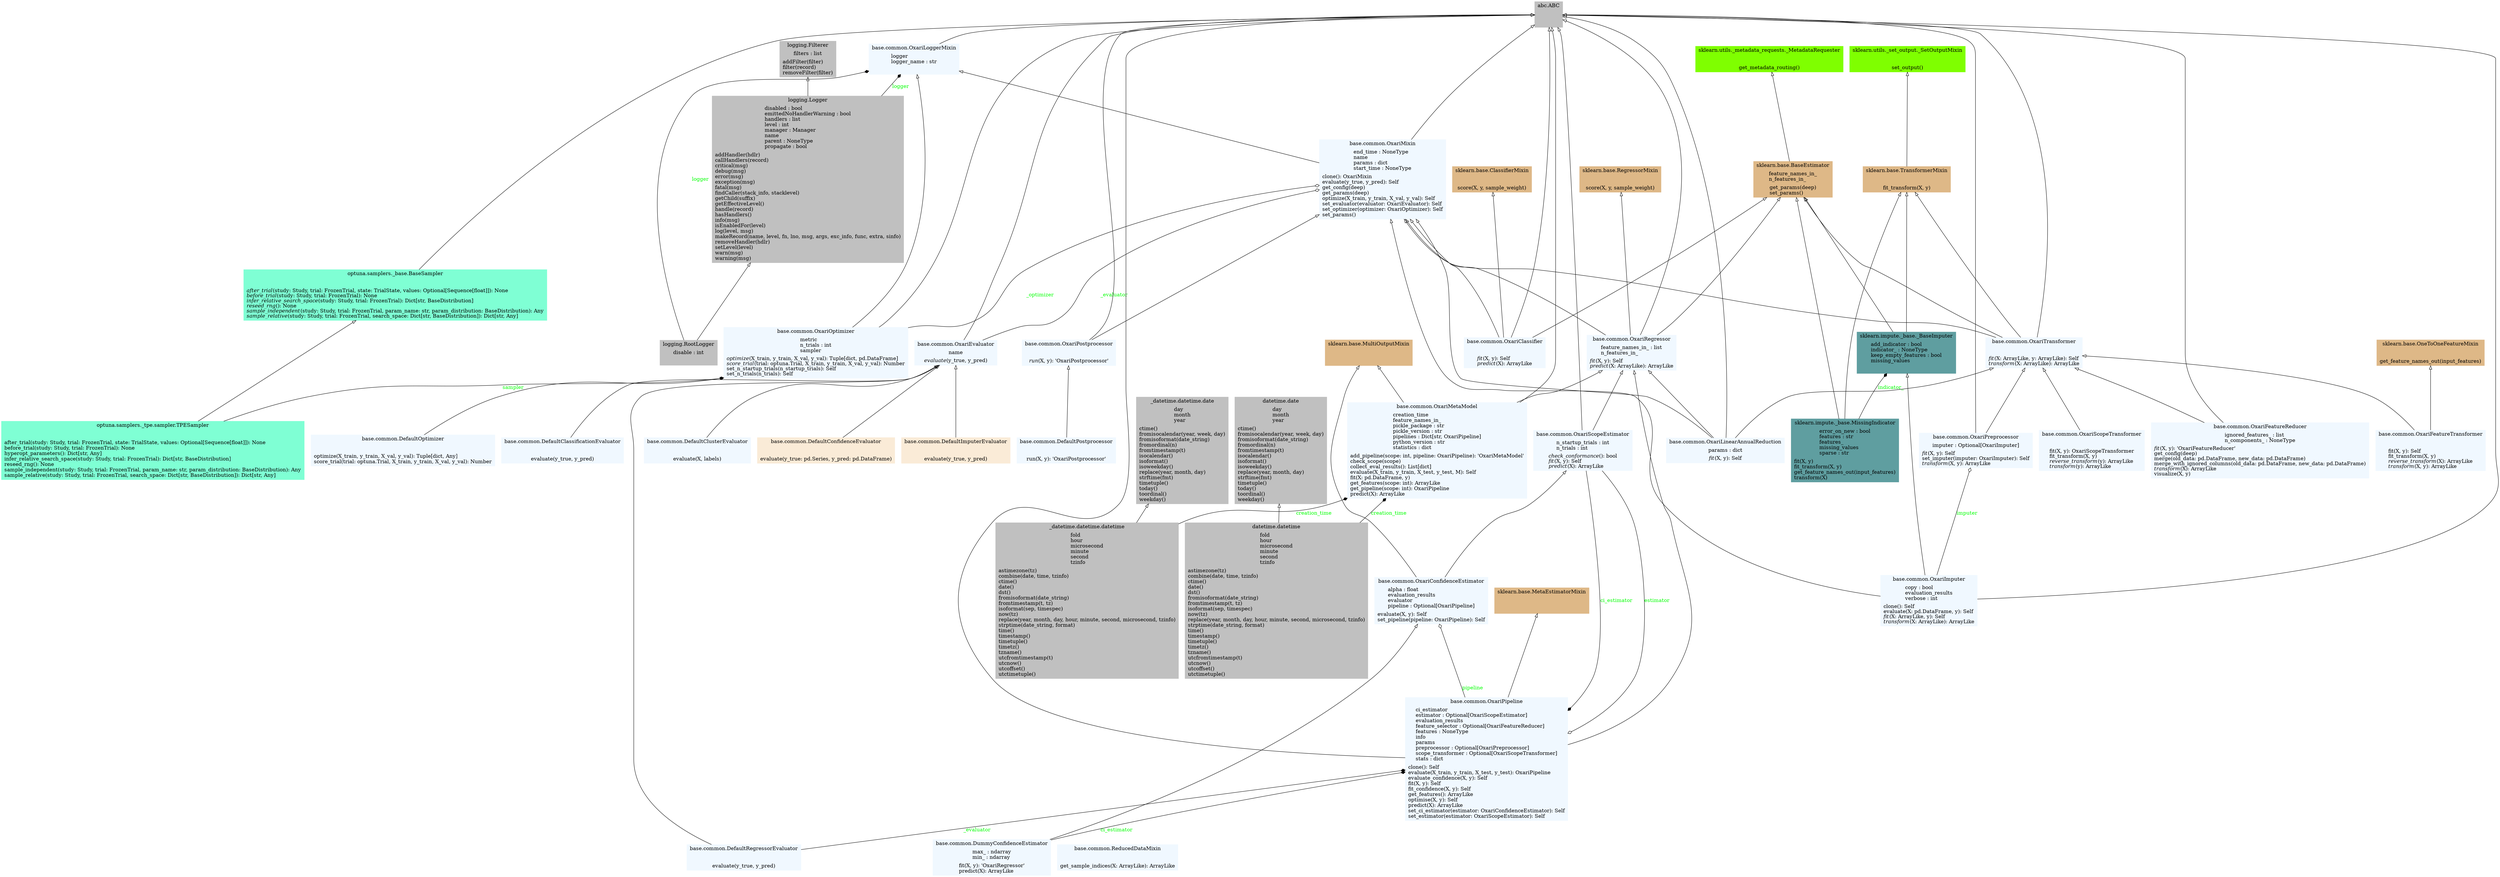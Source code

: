digraph "classes" {
rankdir=BT
charset="utf-8"
"_datetime.datetime.date" [color="grey", fontcolor="black", label=<{_datetime.datetime.date|day<br ALIGN="LEFT"/>month<br ALIGN="LEFT"/>year<br ALIGN="LEFT"/>|ctime()<br ALIGN="LEFT"/>fromisocalendar(year, week, day)<br ALIGN="LEFT"/>fromisoformat(date_string)<br ALIGN="LEFT"/>fromordinal(n)<br ALIGN="LEFT"/>fromtimestamp(t)<br ALIGN="LEFT"/>isocalendar()<br ALIGN="LEFT"/>isoformat()<br ALIGN="LEFT"/>isoweekday()<br ALIGN="LEFT"/>replace(year, month, day)<br ALIGN="LEFT"/>strftime(fmt)<br ALIGN="LEFT"/>timetuple()<br ALIGN="LEFT"/>today()<br ALIGN="LEFT"/>toordinal()<br ALIGN="LEFT"/>weekday()<br ALIGN="LEFT"/>}>, shape="record", style="filled"];
"_datetime.datetime.datetime" [color="grey", fontcolor="black", label=<{_datetime.datetime.datetime|fold<br ALIGN="LEFT"/>hour<br ALIGN="LEFT"/>microsecond<br ALIGN="LEFT"/>minute<br ALIGN="LEFT"/>second<br ALIGN="LEFT"/>tzinfo<br ALIGN="LEFT"/>|astimezone(tz)<br ALIGN="LEFT"/>combine(date, time, tzinfo)<br ALIGN="LEFT"/>ctime()<br ALIGN="LEFT"/>date()<br ALIGN="LEFT"/>dst()<br ALIGN="LEFT"/>fromisoformat(date_string)<br ALIGN="LEFT"/>fromtimestamp(t, tz)<br ALIGN="LEFT"/>isoformat(sep, timespec)<br ALIGN="LEFT"/>now(tz)<br ALIGN="LEFT"/>replace(year, month, day, hour, minute, second, microsecond, tzinfo)<br ALIGN="LEFT"/>strptime(date_string, format)<br ALIGN="LEFT"/>time()<br ALIGN="LEFT"/>timestamp()<br ALIGN="LEFT"/>timetuple()<br ALIGN="LEFT"/>timetz()<br ALIGN="LEFT"/>tzname()<br ALIGN="LEFT"/>utcfromtimestamp(t)<br ALIGN="LEFT"/>utcnow()<br ALIGN="LEFT"/>utcoffset()<br ALIGN="LEFT"/>utctimetuple()<br ALIGN="LEFT"/>}>, shape="record", style="filled"];
"abc.ABC" [color="grey", fontcolor="black", label=<{abc.ABC|<br ALIGN="LEFT"/>|}>, shape="record", style="filled"];
"base.common.DefaultClassificationEvaluator" [color="aliceblue", fontcolor="black", label=<{base.common.DefaultClassificationEvaluator|<br ALIGN="LEFT"/>|evaluate(y_true, y_pred)<br ALIGN="LEFT"/>}>, shape="record", style="filled"];
"base.common.DefaultClusterEvaluator" [color="aliceblue", fontcolor="black", label=<{base.common.DefaultClusterEvaluator|<br ALIGN="LEFT"/>|evaluate(X, labels)<br ALIGN="LEFT"/>}>, shape="record", style="filled"];
"base.common.OxariConfidenceEstimator.DefaultConfidenceEvaluator" [color="antiquewhite", fontcolor="black", label=<{base.common.DefaultConfidenceEvaluator|<br ALIGN="LEFT"/>|evaluate(y_true: pd.Series, y_pred: pd.DataFrame)<br ALIGN="LEFT"/>}>, shape="record", style="filled"];
"base.common.OxariImputer.DefaultImputerEvaluator" [color="antiquewhite", fontcolor="black", label=<{base.common.DefaultImputerEvaluator|<br ALIGN="LEFT"/>|evaluate(y_true, y_pred)<br ALIGN="LEFT"/>}>, shape="record", style="filled"];
"base.common.DefaultOptimizer" [color="aliceblue", fontcolor="black", label=<{base.common.DefaultOptimizer|<br ALIGN="LEFT"/>|optimize(X_train, y_train, X_val, y_val): Tuple[dict, Any]<br ALIGN="LEFT"/>score_trial(trial: optuna.Trial, X_train, y_train, X_val, y_val): Number<br ALIGN="LEFT"/>}>, shape="record", style="filled"];
"base.common.DefaultPostprocessor" [color="aliceblue", fontcolor="black", label=<{base.common.DefaultPostprocessor|<br ALIGN="LEFT"/>|run(X, y): 'OxariPostprocessor'<br ALIGN="LEFT"/>}>, shape="record", style="filled"];
"base.common.DefaultRegressorEvaluator" [color="aliceblue", fontcolor="black", label=<{base.common.DefaultRegressorEvaluator|<br ALIGN="LEFT"/>|evaluate(y_true, y_pred)<br ALIGN="LEFT"/>}>, shape="record", style="filled"];
"base.common.DummyConfidenceEstimator" [color="aliceblue", fontcolor="black", label=<{base.common.DummyConfidenceEstimator|max_ : ndarray<br ALIGN="LEFT"/>min_ : ndarray<br ALIGN="LEFT"/>|fit(X, y): 'OxariRegressor'<br ALIGN="LEFT"/>predict(X): ArrayLike<br ALIGN="LEFT"/>}>, shape="record", style="filled"];
"base.common.OxariClassifier" [color="aliceblue", fontcolor="black", label=<{base.common.OxariClassifier|<br ALIGN="LEFT"/>|<I>fit</I>(X, y): Self<br ALIGN="LEFT"/><I>predict</I>(X): ArrayLike<br ALIGN="LEFT"/>}>, shape="record", style="filled"];
"base.common.OxariConfidenceEstimator" [color="aliceblue", fontcolor="black", label=<{base.common.OxariConfidenceEstimator|alpha : float<br ALIGN="LEFT"/>evaluation_results<br ALIGN="LEFT"/>evaluator<br ALIGN="LEFT"/>pipeline : Optional[OxariPipeline]<br ALIGN="LEFT"/>|evaluate(X, y): Self<br ALIGN="LEFT"/>set_pipeline(pipeline: OxariPipeline): Self<br ALIGN="LEFT"/>}>, shape="record", style="filled"];
"base.common.OxariEvaluator" [color="aliceblue", fontcolor="black", label=<{base.common.OxariEvaluator|name<br ALIGN="LEFT"/>|<I>evaluate</I>(y_true, y_pred)<br ALIGN="LEFT"/>}>, shape="record", style="filled"];
"base.common.OxariFeatureReducer" [color="aliceblue", fontcolor="black", label=<{base.common.OxariFeatureReducer|ignored_features_ : list<br ALIGN="LEFT"/>n_components_ : NoneType<br ALIGN="LEFT"/>|<I>fit</I>(X, y): 'OxariFeatureReducer'<br ALIGN="LEFT"/>get_config(deep)<br ALIGN="LEFT"/>merge(old_data: pd.DataFrame, new_data: pd.DataFrame)<br ALIGN="LEFT"/>merge_with_ignored_columns(old_data: pd.DataFrame, new_data: pd.DataFrame)<br ALIGN="LEFT"/><I>transform</I>(X): ArrayLike<br ALIGN="LEFT"/>visualize(X, y)<br ALIGN="LEFT"/>}>, shape="record", style="filled"];
"base.common.OxariFeatureTransformer" [color="aliceblue", fontcolor="black", label=<{base.common.OxariFeatureTransformer|<br ALIGN="LEFT"/>|fit(X, y): Self<br ALIGN="LEFT"/>fit_transform(X, y)<br ALIGN="LEFT"/><I>reverse_transform</I>(X): ArrayLike<br ALIGN="LEFT"/><I>transform</I>(X, y): ArrayLike<br ALIGN="LEFT"/>}>, shape="record", style="filled"];
"base.common.OxariImputer" [color="aliceblue", fontcolor="black", label=<{base.common.OxariImputer|copy : bool<br ALIGN="LEFT"/>evaluation_results<br ALIGN="LEFT"/>verbose : int<br ALIGN="LEFT"/>|clone(): Self<br ALIGN="LEFT"/>evaluate(X: pd.DataFrame, y): Self<br ALIGN="LEFT"/><I>fit</I>(X: ArrayLike, y): Self<br ALIGN="LEFT"/><I>transform</I>(X: ArrayLike): ArrayLike<br ALIGN="LEFT"/>}>, shape="record", style="filled"];
"base.common.OxariLinearAnnualReduction" [color="aliceblue", fontcolor="black", label=<{base.common.OxariLinearAnnualReduction|params : dict<br ALIGN="LEFT"/>|<I>fit</I>(X, y): Self<br ALIGN="LEFT"/>}>, shape="record", style="filled"];
"base.common.OxariLoggerMixin" [color="aliceblue", fontcolor="black", label=<{base.common.OxariLoggerMixin|logger<br ALIGN="LEFT"/>logger_name : str<br ALIGN="LEFT"/>|}>, shape="record", style="filled"];
"base.common.OxariMetaModel" [color="aliceblue", fontcolor="black", label=<{base.common.OxariMetaModel|creation_time<br ALIGN="LEFT"/>feature_names_in_<br ALIGN="LEFT"/>pickle_package : str<br ALIGN="LEFT"/>pickle_version : str<br ALIGN="LEFT"/>pipelines : Dict[str, OxariPipeline]<br ALIGN="LEFT"/>python_version : str<br ALIGN="LEFT"/>statistics : dict<br ALIGN="LEFT"/>|add_pipeline(scope: int, pipeline: OxariPipeline): 'OxariMetaModel'<br ALIGN="LEFT"/>check_scope(scope)<br ALIGN="LEFT"/>collect_eval_results(): List[dict]<br ALIGN="LEFT"/>evaluate(X_train, y_train, X_test, y_test, M): Self<br ALIGN="LEFT"/>fit(X: pd.DataFrame, y)<br ALIGN="LEFT"/>get_features(scope: int): ArrayLike<br ALIGN="LEFT"/>get_pipeline(scope: int): OxariPipeline<br ALIGN="LEFT"/>predict(X): ArrayLike<br ALIGN="LEFT"/>}>, shape="record", style="filled"];
"base.common.OxariMixin" [color="aliceblue", fontcolor="black", label=<{base.common.OxariMixin|end_time : NoneType<br ALIGN="LEFT"/>name<br ALIGN="LEFT"/>params : dict<br ALIGN="LEFT"/>start_time : NoneType<br ALIGN="LEFT"/>|clone(): OxariMixin<br ALIGN="LEFT"/>evaluate(y_true, y_pred): Self<br ALIGN="LEFT"/>get_config(deep)<br ALIGN="LEFT"/>get_params(deep)<br ALIGN="LEFT"/>optimize(X_train, y_train, X_val, y_val): Self<br ALIGN="LEFT"/>set_evaluator(evaluator: OxariEvaluator): Self<br ALIGN="LEFT"/>set_optimizer(optimizer: OxariOptimizer): Self<br ALIGN="LEFT"/>set_params()<br ALIGN="LEFT"/>}>, shape="record", style="filled"];
"base.common.OxariOptimizer" [color="aliceblue", fontcolor="black", label=<{base.common.OxariOptimizer|metric<br ALIGN="LEFT"/>n_trials : int<br ALIGN="LEFT"/>sampler<br ALIGN="LEFT"/>|<I>optimize</I>(X_train, y_train, X_val, y_val): Tuple[dict, pd.DataFrame]<br ALIGN="LEFT"/><I>score_trial</I>(trial: optuna.Trial, X_train, y_train, X_val, y_val): Number<br ALIGN="LEFT"/>set_n_startup_trials(n_startup_trials): Self<br ALIGN="LEFT"/>set_n_trials(n_trials): Self<br ALIGN="LEFT"/>}>, shape="record", style="filled"];
"base.common.OxariPipeline" [color="aliceblue", fontcolor="black", label=<{base.common.OxariPipeline|ci_estimator<br ALIGN="LEFT"/>estimator : Optional[OxariScopeEstimator]<br ALIGN="LEFT"/>evaluation_results<br ALIGN="LEFT"/>feature_selector : Optional[OxariFeatureReducer]<br ALIGN="LEFT"/>features : NoneType<br ALIGN="LEFT"/>info<br ALIGN="LEFT"/>params<br ALIGN="LEFT"/>preprocessor : Optional[OxariPreprocessor]<br ALIGN="LEFT"/>scope_transformer : Optional[OxariScopeTransformer]<br ALIGN="LEFT"/>stats : dict<br ALIGN="LEFT"/>|clone(): Self<br ALIGN="LEFT"/>evaluate(X_train, y_train, X_test, y_test): OxariPipeline<br ALIGN="LEFT"/>evaluate_confidence(X, y): Self<br ALIGN="LEFT"/>fit(X, y): Self<br ALIGN="LEFT"/>fit_confidence(X, y): Self<br ALIGN="LEFT"/>get_features(): ArrayLike<br ALIGN="LEFT"/>optimise(X, y): Self<br ALIGN="LEFT"/>predict(X): ArrayLike<br ALIGN="LEFT"/>set_ci_estimator(estimator: OxariConfidenceEstimator): Self<br ALIGN="LEFT"/>set_estimator(estimator: OxariScopeEstimator): Self<br ALIGN="LEFT"/>}>, shape="record", style="filled"];
"base.common.OxariPostprocessor" [color="aliceblue", fontcolor="black", label=<{base.common.OxariPostprocessor|<br ALIGN="LEFT"/>|<I>run</I>(X, y): 'OxariPostprocessor'<br ALIGN="LEFT"/>}>, shape="record", style="filled"];
"base.common.OxariPreprocessor" [color="aliceblue", fontcolor="black", label=<{base.common.OxariPreprocessor|imputer : Optional[OxariImputer]<br ALIGN="LEFT"/>|<I>fit</I>(X, y): Self<br ALIGN="LEFT"/>set_imputer(imputer: OxariImputer): Self<br ALIGN="LEFT"/><I>transform</I>(X, y): ArrayLike<br ALIGN="LEFT"/>}>, shape="record", style="filled"];
"base.common.OxariRegressor" [color="aliceblue", fontcolor="black", label=<{base.common.OxariRegressor|feature_names_in_ : list<br ALIGN="LEFT"/>n_features_in_<br ALIGN="LEFT"/>|<I>fit</I>(X, y): Self<br ALIGN="LEFT"/><I>predict</I>(X: ArrayLike): ArrayLike<br ALIGN="LEFT"/>}>, shape="record", style="filled"];
"base.common.OxariScopeEstimator" [color="aliceblue", fontcolor="black", label=<{base.common.OxariScopeEstimator|n_startup_trials : int<br ALIGN="LEFT"/>n_trials : int<br ALIGN="LEFT"/>|<I>check_conformance</I>(): bool<br ALIGN="LEFT"/><I>fit</I>(X, y): Self<br ALIGN="LEFT"/><I>predict</I>(X): ArrayLike<br ALIGN="LEFT"/>}>, shape="record", style="filled"];
"base.common.OxariScopeTransformer" [color="aliceblue", fontcolor="black", label=<{base.common.OxariScopeTransformer|<br ALIGN="LEFT"/>|fit(X, y): OxariScopeTransformer<br ALIGN="LEFT"/>fit_transform(X, y)<br ALIGN="LEFT"/><I>reverse_transform</I>(y): ArrayLike<br ALIGN="LEFT"/><I>transform</I>(y): ArrayLike<br ALIGN="LEFT"/>}>, shape="record", style="filled"];
"base.common.OxariTransformer" [color="aliceblue", fontcolor="black", label=<{base.common.OxariTransformer|<br ALIGN="LEFT"/>|<I>fit</I>(X: ArrayLike, y: ArrayLike): Self<br ALIGN="LEFT"/><I>transform</I>(X: ArrayLike): ArrayLike<br ALIGN="LEFT"/>}>, shape="record", style="filled"];
"base.common.ReducedDataMixin" [color="aliceblue", fontcolor="black", label=<{base.common.ReducedDataMixin|<br ALIGN="LEFT"/>|get_sample_indices(X: ArrayLike): ArrayLike<br ALIGN="LEFT"/>}>, shape="record", style="filled"];
"datetime.date" [color="grey", fontcolor="black", label=<{datetime.date|day<br ALIGN="LEFT"/>month<br ALIGN="LEFT"/>year<br ALIGN="LEFT"/>|ctime()<br ALIGN="LEFT"/>fromisocalendar(year, week, day)<br ALIGN="LEFT"/>fromisoformat(date_string)<br ALIGN="LEFT"/>fromordinal(n)<br ALIGN="LEFT"/>fromtimestamp(t)<br ALIGN="LEFT"/>isocalendar()<br ALIGN="LEFT"/>isoformat()<br ALIGN="LEFT"/>isoweekday()<br ALIGN="LEFT"/>replace(year, month, day)<br ALIGN="LEFT"/>strftime(fmt)<br ALIGN="LEFT"/>timetuple()<br ALIGN="LEFT"/>today()<br ALIGN="LEFT"/>toordinal()<br ALIGN="LEFT"/>weekday()<br ALIGN="LEFT"/>}>, shape="record", style="filled"];
"datetime.datetime" [color="grey", fontcolor="black", label=<{datetime.datetime|fold<br ALIGN="LEFT"/>hour<br ALIGN="LEFT"/>microsecond<br ALIGN="LEFT"/>minute<br ALIGN="LEFT"/>second<br ALIGN="LEFT"/>tzinfo<br ALIGN="LEFT"/>|astimezone(tz)<br ALIGN="LEFT"/>combine(date, time, tzinfo)<br ALIGN="LEFT"/>ctime()<br ALIGN="LEFT"/>date()<br ALIGN="LEFT"/>dst()<br ALIGN="LEFT"/>fromisoformat(date_string)<br ALIGN="LEFT"/>fromtimestamp(t, tz)<br ALIGN="LEFT"/>isoformat(sep, timespec)<br ALIGN="LEFT"/>now(tz)<br ALIGN="LEFT"/>replace(year, month, day, hour, minute, second, microsecond, tzinfo)<br ALIGN="LEFT"/>strptime(date_string, format)<br ALIGN="LEFT"/>time()<br ALIGN="LEFT"/>timestamp()<br ALIGN="LEFT"/>timetuple()<br ALIGN="LEFT"/>timetz()<br ALIGN="LEFT"/>tzname()<br ALIGN="LEFT"/>utcfromtimestamp(t)<br ALIGN="LEFT"/>utcnow()<br ALIGN="LEFT"/>utcoffset()<br ALIGN="LEFT"/>utctimetuple()<br ALIGN="LEFT"/>}>, shape="record", style="filled"];
"logging.Filterer" [color="grey", fontcolor="black", label=<{logging.Filterer|filters : list<br ALIGN="LEFT"/>|addFilter(filter)<br ALIGN="LEFT"/>filter(record)<br ALIGN="LEFT"/>removeFilter(filter)<br ALIGN="LEFT"/>}>, shape="record", style="filled"];
"logging.Logger" [color="grey", fontcolor="black", label=<{logging.Logger|disabled : bool<br ALIGN="LEFT"/>emittedNoHandlerWarning : bool<br ALIGN="LEFT"/>handlers : list<br ALIGN="LEFT"/>level : int<br ALIGN="LEFT"/>manager : Manager<br ALIGN="LEFT"/>name<br ALIGN="LEFT"/>parent : NoneType<br ALIGN="LEFT"/>propagate : bool<br ALIGN="LEFT"/>|addHandler(hdlr)<br ALIGN="LEFT"/>callHandlers(record)<br ALIGN="LEFT"/>critical(msg)<br ALIGN="LEFT"/>debug(msg)<br ALIGN="LEFT"/>error(msg)<br ALIGN="LEFT"/>exception(msg)<br ALIGN="LEFT"/>fatal(msg)<br ALIGN="LEFT"/>findCaller(stack_info, stacklevel)<br ALIGN="LEFT"/>getChild(suffix)<br ALIGN="LEFT"/>getEffectiveLevel()<br ALIGN="LEFT"/>handle(record)<br ALIGN="LEFT"/>hasHandlers()<br ALIGN="LEFT"/>info(msg)<br ALIGN="LEFT"/>isEnabledFor(level)<br ALIGN="LEFT"/>log(level, msg)<br ALIGN="LEFT"/>makeRecord(name, level, fn, lno, msg, args, exc_info, func, extra, sinfo)<br ALIGN="LEFT"/>removeHandler(hdlr)<br ALIGN="LEFT"/>setLevel(level)<br ALIGN="LEFT"/>warn(msg)<br ALIGN="LEFT"/>warning(msg)<br ALIGN="LEFT"/>}>, shape="record", style="filled"];
"logging.RootLogger" [color="grey", fontcolor="black", label=<{logging.RootLogger|disable : int<br ALIGN="LEFT"/>|}>, shape="record", style="filled"];
"optuna.samplers._base.BaseSampler" [color="aquamarine", fontcolor="black", label=<{optuna.samplers._base.BaseSampler|<br ALIGN="LEFT"/>|<I>after_trial</I>(study: Study, trial: FrozenTrial, state: TrialState, values: Optional[Sequence[float]]): None<br ALIGN="LEFT"/><I>before_trial</I>(study: Study, trial: FrozenTrial): None<br ALIGN="LEFT"/><I>infer_relative_search_space</I>(study: Study, trial: FrozenTrial): Dict[str, BaseDistribution]<br ALIGN="LEFT"/><I>reseed_rng</I>(): None<br ALIGN="LEFT"/><I>sample_independent</I>(study: Study, trial: FrozenTrial, param_name: str, param_distribution: BaseDistribution): Any<br ALIGN="LEFT"/><I>sample_relative</I>(study: Study, trial: FrozenTrial, search_space: Dict[str, BaseDistribution]): Dict[str, Any]<br ALIGN="LEFT"/>}>, shape="record", style="filled"];
"optuna.samplers._tpe.sampler.TPESampler" [color="aquamarine", fontcolor="black", label=<{optuna.samplers._tpe.sampler.TPESampler|<br ALIGN="LEFT"/>|after_trial(study: Study, trial: FrozenTrial, state: TrialState, values: Optional[Sequence[float]]): None<br ALIGN="LEFT"/>before_trial(study: Study, trial: FrozenTrial): None<br ALIGN="LEFT"/>hyperopt_parameters(): Dict[str, Any]<br ALIGN="LEFT"/>infer_relative_search_space(study: Study, trial: FrozenTrial): Dict[str, BaseDistribution]<br ALIGN="LEFT"/>reseed_rng(): None<br ALIGN="LEFT"/>sample_independent(study: Study, trial: FrozenTrial, param_name: str, param_distribution: BaseDistribution): Any<br ALIGN="LEFT"/>sample_relative(study: Study, trial: FrozenTrial, search_space: Dict[str, BaseDistribution]): Dict[str, Any]<br ALIGN="LEFT"/>}>, shape="record", style="filled"];
"sklearn.base.BaseEstimator" [color="burlywood", fontcolor="black", label=<{sklearn.base.BaseEstimator|feature_names_in_<br ALIGN="LEFT"/>n_features_in_<br ALIGN="LEFT"/>|get_params(deep)<br ALIGN="LEFT"/>set_params()<br ALIGN="LEFT"/>}>, shape="record", style="filled"];
"sklearn.base.ClassifierMixin" [color="burlywood", fontcolor="black", label=<{sklearn.base.ClassifierMixin|<br ALIGN="LEFT"/>|score(X, y, sample_weight)<br ALIGN="LEFT"/>}>, shape="record", style="filled"];
"sklearn.base.MetaEstimatorMixin" [color="burlywood", fontcolor="black", label=<{sklearn.base.MetaEstimatorMixin|<br ALIGN="LEFT"/>|}>, shape="record", style="filled"];
"sklearn.base.MultiOutputMixin" [color="burlywood", fontcolor="black", label=<{sklearn.base.MultiOutputMixin|<br ALIGN="LEFT"/>|}>, shape="record", style="filled"];
"sklearn.base.OneToOneFeatureMixin" [color="burlywood", fontcolor="black", label=<{sklearn.base.OneToOneFeatureMixin|<br ALIGN="LEFT"/>|get_feature_names_out(input_features)<br ALIGN="LEFT"/>}>, shape="record", style="filled"];
"sklearn.base.RegressorMixin" [color="burlywood", fontcolor="black", label=<{sklearn.base.RegressorMixin|<br ALIGN="LEFT"/>|score(X, y, sample_weight)<br ALIGN="LEFT"/>}>, shape="record", style="filled"];
"sklearn.base.TransformerMixin" [color="burlywood", fontcolor="black", label=<{sklearn.base.TransformerMixin|<br ALIGN="LEFT"/>|fit_transform(X, y)<br ALIGN="LEFT"/>}>, shape="record", style="filled"];
"sklearn.impute._base.MissingIndicator" [color="cadetblue", fontcolor="black", label=<{sklearn.impute._base.MissingIndicator|error_on_new : bool<br ALIGN="LEFT"/>features : str<br ALIGN="LEFT"/>features_<br ALIGN="LEFT"/>missing_values<br ALIGN="LEFT"/>sparse : str<br ALIGN="LEFT"/>|fit(X, y)<br ALIGN="LEFT"/>fit_transform(X, y)<br ALIGN="LEFT"/>get_feature_names_out(input_features)<br ALIGN="LEFT"/>transform(X)<br ALIGN="LEFT"/>}>, shape="record", style="filled"];
"sklearn.impute._base._BaseImputer" [color="cadetblue", fontcolor="black", label=<{sklearn.impute._base._BaseImputer|add_indicator : bool<br ALIGN="LEFT"/>indicator_ : NoneType<br ALIGN="LEFT"/>keep_empty_features : bool<br ALIGN="LEFT"/>missing_values<br ALIGN="LEFT"/>|}>, shape="record", style="filled"];
"sklearn.utils._metadata_requests._MetadataRequester" [color="chartreuse", fontcolor="black", label=<{sklearn.utils._metadata_requests._MetadataRequester|<br ALIGN="LEFT"/>|get_metadata_routing()<br ALIGN="LEFT"/>}>, shape="record", style="filled"];
"sklearn.utils._set_output._SetOutputMixin" [color="chartreuse", fontcolor="black", label=<{sklearn.utils._set_output._SetOutputMixin|<br ALIGN="LEFT"/>|set_output()<br ALIGN="LEFT"/>}>, shape="record", style="filled"];
"_datetime.datetime.datetime" -> "_datetime.datetime.date" [arrowhead="empty", arrowtail="none"];
"base.common.DefaultClassificationEvaluator" -> "base.common.OxariEvaluator" [arrowhead="empty", arrowtail="none"];
"base.common.DefaultClusterEvaluator" -> "base.common.OxariEvaluator" [arrowhead="empty", arrowtail="none"];
"base.common.DefaultOptimizer" -> "base.common.OxariOptimizer" [arrowhead="empty", arrowtail="none"];
"base.common.DefaultPostprocessor" -> "base.common.OxariPostprocessor" [arrowhead="empty", arrowtail="none"];
"base.common.DefaultRegressorEvaluator" -> "base.common.OxariEvaluator" [arrowhead="empty", arrowtail="none"];
"base.common.DummyConfidenceEstimator" -> "base.common.OxariConfidenceEstimator" [arrowhead="empty", arrowtail="none"];
"base.common.OxariClassifier" -> "abc.ABC" [arrowhead="empty", arrowtail="none"];
"base.common.OxariClassifier" -> "base.common.OxariMixin" [arrowhead="empty", arrowtail="none"];
"base.common.OxariClassifier" -> "sklearn.base.BaseEstimator" [arrowhead="empty", arrowtail="none"];
"base.common.OxariClassifier" -> "sklearn.base.ClassifierMixin" [arrowhead="empty", arrowtail="none"];
"base.common.OxariConfidenceEstimator" -> "base.common.OxariScopeEstimator" [arrowhead="empty", arrowtail="none"];
"base.common.OxariConfidenceEstimator" -> "sklearn.base.MultiOutputMixin" [arrowhead="empty", arrowtail="none"];
"base.common.OxariConfidenceEstimator.DefaultConfidenceEvaluator" -> "base.common.OxariEvaluator" [arrowhead="empty", arrowtail="none"];
"base.common.OxariEvaluator" -> "abc.ABC" [arrowhead="empty", arrowtail="none"];
"base.common.OxariFeatureReducer" -> "abc.ABC" [arrowhead="empty", arrowtail="none"];
"base.common.OxariFeatureReducer" -> "base.common.OxariTransformer" [arrowhead="empty", arrowtail="none"];
"base.common.OxariFeatureTransformer" -> "base.common.OxariTransformer" [arrowhead="empty", arrowtail="none"];
"base.common.OxariFeatureTransformer" -> "sklearn.base.OneToOneFeatureMixin" [arrowhead="empty", arrowtail="none"];
"base.common.OxariImputer" -> "abc.ABC" [arrowhead="empty", arrowtail="none"];
"base.common.OxariImputer" -> "base.common.OxariMixin" [arrowhead="empty", arrowtail="none"];
"base.common.OxariImputer" -> "sklearn.impute._base._BaseImputer" [arrowhead="empty", arrowtail="none"];
"base.common.OxariImputer.DefaultImputerEvaluator" -> "base.common.OxariEvaluator" [arrowhead="empty", arrowtail="none"];
"base.common.OxariLinearAnnualReduction" -> "abc.ABC" [arrowhead="empty", arrowtail="none"];
"base.common.OxariLinearAnnualReduction" -> "base.common.OxariMixin" [arrowhead="empty", arrowtail="none"];
"base.common.OxariLinearAnnualReduction" -> "base.common.OxariRegressor" [arrowhead="empty", arrowtail="none"];
"base.common.OxariLinearAnnualReduction" -> "base.common.OxariTransformer" [arrowhead="empty", arrowtail="none"];
"base.common.OxariLoggerMixin" -> "abc.ABC" [arrowhead="empty", arrowtail="none"];
"base.common.OxariMetaModel" -> "abc.ABC" [arrowhead="empty", arrowtail="none"];
"base.common.OxariMetaModel" -> "base.common.OxariRegressor" [arrowhead="empty", arrowtail="none"];
"base.common.OxariMetaModel" -> "sklearn.base.MultiOutputMixin" [arrowhead="empty", arrowtail="none"];
"base.common.OxariMixin" -> "abc.ABC" [arrowhead="empty", arrowtail="none"];
"base.common.OxariMixin" -> "base.common.OxariLoggerMixin" [arrowhead="empty", arrowtail="none"];
"base.common.OxariOptimizer" -> "abc.ABC" [arrowhead="empty", arrowtail="none"];
"base.common.OxariOptimizer" -> "base.common.OxariLoggerMixin" [arrowhead="empty", arrowtail="none"];
"base.common.OxariPipeline" -> "abc.ABC" [arrowhead="empty", arrowtail="none"];
"base.common.OxariPipeline" -> "base.common.OxariRegressor" [arrowhead="empty", arrowtail="none"];
"base.common.OxariPipeline" -> "sklearn.base.MetaEstimatorMixin" [arrowhead="empty", arrowtail="none"];
"base.common.OxariPostprocessor" -> "abc.ABC" [arrowhead="empty", arrowtail="none"];
"base.common.OxariPostprocessor" -> "base.common.OxariMixin" [arrowhead="empty", arrowtail="none"];
"base.common.OxariPreprocessor" -> "abc.ABC" [arrowhead="empty", arrowtail="none"];
"base.common.OxariPreprocessor" -> "base.common.OxariTransformer" [arrowhead="empty", arrowtail="none"];
"base.common.OxariRegressor" -> "abc.ABC" [arrowhead="empty", arrowtail="none"];
"base.common.OxariRegressor" -> "base.common.OxariMixin" [arrowhead="empty", arrowtail="none"];
"base.common.OxariRegressor" -> "sklearn.base.BaseEstimator" [arrowhead="empty", arrowtail="none"];
"base.common.OxariRegressor" -> "sklearn.base.RegressorMixin" [arrowhead="empty", arrowtail="none"];
"base.common.OxariScopeEstimator" -> "abc.ABC" [arrowhead="empty", arrowtail="none"];
"base.common.OxariScopeEstimator" -> "base.common.OxariRegressor" [arrowhead="empty", arrowtail="none"];
"base.common.OxariScopeTransformer" -> "base.common.OxariTransformer" [arrowhead="empty", arrowtail="none"];
"base.common.OxariTransformer" -> "abc.ABC" [arrowhead="empty", arrowtail="none"];
"base.common.OxariTransformer" -> "base.common.OxariMixin" [arrowhead="empty", arrowtail="none"];
"base.common.OxariTransformer" -> "sklearn.base.BaseEstimator" [arrowhead="empty", arrowtail="none"];
"base.common.OxariTransformer" -> "sklearn.base.TransformerMixin" [arrowhead="empty", arrowtail="none"];
"datetime.datetime" -> "datetime.date" [arrowhead="empty", arrowtail="none"];
"logging.Logger" -> "logging.Filterer" [arrowhead="empty", arrowtail="none"];
"logging.RootLogger" -> "logging.Logger" [arrowhead="empty", arrowtail="none"];
"optuna.samplers._base.BaseSampler" -> "abc.ABC" [arrowhead="empty", arrowtail="none"];
"optuna.samplers._tpe.sampler.TPESampler" -> "optuna.samplers._base.BaseSampler" [arrowhead="empty", arrowtail="none"];
"sklearn.base.BaseEstimator" -> "sklearn.utils._metadata_requests._MetadataRequester" [arrowhead="empty", arrowtail="none"];
"sklearn.base.TransformerMixin" -> "sklearn.utils._set_output._SetOutputMixin" [arrowhead="empty", arrowtail="none"];
"sklearn.impute._base.MissingIndicator" -> "sklearn.base.BaseEstimator" [arrowhead="empty", arrowtail="none"];
"sklearn.impute._base.MissingIndicator" -> "sklearn.base.TransformerMixin" [arrowhead="empty", arrowtail="none"];
"sklearn.impute._base._BaseImputer" -> "sklearn.base.BaseEstimator" [arrowhead="empty", arrowtail="none"];
"sklearn.impute._base._BaseImputer" -> "sklearn.base.TransformerMixin" [arrowhead="empty", arrowtail="none"];
"_datetime.datetime.datetime" -> "base.common.OxariMetaModel" [arrowhead="diamond", arrowtail="none", fontcolor="green", label="creation_time", style="solid"];
"base.common.DefaultRegressorEvaluator" -> "base.common.OxariPipeline" [arrowhead="diamond", arrowtail="none", fontcolor="green", label="_evaluator", style="solid"];
"base.common.DummyConfidenceEstimator" -> "base.common.OxariPipeline" [arrowhead="diamond", arrowtail="none", fontcolor="green", label="ci_estimator", style="solid"];
"base.common.OxariScopeEstimator" -> "base.common.OxariPipeline" [arrowhead="diamond", arrowtail="none", fontcolor="green", label="ci_estimator", style="solid"];
"datetime.datetime" -> "base.common.OxariMetaModel" [arrowhead="diamond", arrowtail="none", fontcolor="green", label="creation_time", style="solid"];
"logging.Logger" -> "base.common.OxariLoggerMixin" [arrowhead="diamond", arrowtail="none", fontcolor="green", label="logger", style="solid"];
"logging.RootLogger" -> "base.common.OxariLoggerMixin" [arrowhead="diamond", arrowtail="none", fontcolor="green", label="logger", style="solid"];
"optuna.samplers._tpe.sampler.TPESampler" -> "base.common.OxariOptimizer" [arrowhead="diamond", arrowtail="none", fontcolor="green", label="sampler", style="solid"];
"sklearn.impute._base.MissingIndicator" -> "sklearn.impute._base._BaseImputer" [arrowhead="diamond", arrowtail="none", fontcolor="green", label="indicator_", style="solid"];
"base.common.OxariEvaluator" -> "base.common.OxariMixin" [arrowhead="odiamond", arrowtail="none", fontcolor="green", label="_evaluator", style="solid"];
"base.common.OxariImputer" -> "base.common.OxariPreprocessor" [arrowhead="odiamond", arrowtail="none", fontcolor="green", label="imputer", style="solid"];
"base.common.OxariOptimizer" -> "base.common.OxariMixin" [arrowhead="odiamond", arrowtail="none", fontcolor="green", label="_optimizer", style="solid"];
"base.common.OxariPipeline" -> "base.common.OxariConfidenceEstimator" [arrowhead="odiamond", arrowtail="none", fontcolor="green", label="pipeline", style="solid"];
"base.common.OxariScopeEstimator" -> "base.common.OxariPipeline" [arrowhead="odiamond", arrowtail="none", fontcolor="green", label="estimator", style="solid"];
}
